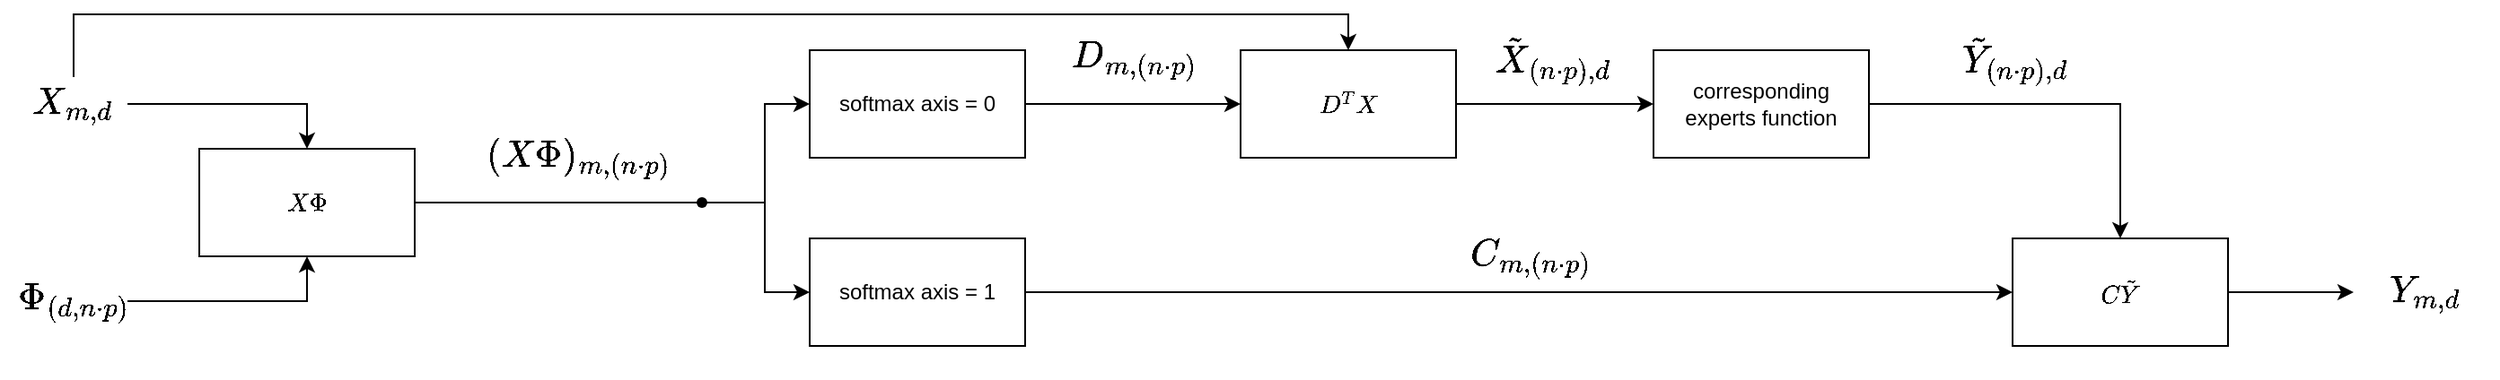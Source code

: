 <mxfile version="21.8.2" type="github">
  <diagram name="Softmax" id="tddsFZ-3C3aTXbf9H74S">
    <mxGraphModel dx="1227" dy="865" grid="1" gridSize="10" guides="1" tooltips="1" connect="1" arrows="1" fold="1" page="1" pageScale="1" pageWidth="850" pageHeight="1100" math="1" shadow="0">
      <root>
        <mxCell id="0" />
        <mxCell id="1" parent="0" />
        <mxCell id="ASZ83e0_36sV30uSRY-u-6" style="edgeStyle=orthogonalEdgeStyle;rounded=0;orthogonalLoop=1;jettySize=auto;html=1;fontFamily=Helvetica;fontSize=18;fontColor=default;entryX=0.327;entryY=0.488;entryDx=0;entryDy=0;entryPerimeter=0;endArrow=none;endFill=0;" edge="1" parent="1" source="ASZ83e0_36sV30uSRY-u-1" target="ASZ83e0_36sV30uSRY-u-10">
          <mxGeometry relative="1" as="geometry">
            <mxPoint x="460" y="330" as="targetPoint" />
          </mxGeometry>
        </mxCell>
        <mxCell id="ASZ83e0_36sV30uSRY-u-7" value="\((X\Phi)_{m,(n\cdot p)}\)" style="edgeLabel;html=1;align=center;verticalAlign=middle;resizable=0;points=[];fontSize=18;fontFamily=Helvetica;fontColor=default;" vertex="1" connectable="0" parent="ASZ83e0_36sV30uSRY-u-6">
          <mxGeometry x="-0.184" y="2" relative="1" as="geometry">
            <mxPoint x="25" y="-23" as="offset" />
          </mxGeometry>
        </mxCell>
        <mxCell id="ASZ83e0_36sV30uSRY-u-1" value="\(X\Phi\)" style="rounded=0;whiteSpace=wrap;html=1;" vertex="1" parent="1">
          <mxGeometry x="200" y="300" width="120" height="60" as="geometry" />
        </mxCell>
        <mxCell id="ASZ83e0_36sV30uSRY-u-3" style="edgeStyle=orthogonalEdgeStyle;rounded=0;orthogonalLoop=1;jettySize=auto;html=1;fontFamily=Helvetica;fontSize=18;fontColor=default;entryX=0.5;entryY=0;entryDx=0;entryDy=0;" edge="1" parent="1" source="ASZ83e0_36sV30uSRY-u-2" target="ASZ83e0_36sV30uSRY-u-1">
          <mxGeometry relative="1" as="geometry">
            <mxPoint x="180" y="290" as="targetPoint" />
          </mxGeometry>
        </mxCell>
        <mxCell id="ASZ83e0_36sV30uSRY-u-16" style="edgeStyle=orthogonalEdgeStyle;rounded=0;orthogonalLoop=1;jettySize=auto;html=1;entryX=0.5;entryY=0;entryDx=0;entryDy=0;fontFamily=Helvetica;fontSize=18;fontColor=default;" edge="1" parent="1" source="ASZ83e0_36sV30uSRY-u-2" target="ASZ83e0_36sV30uSRY-u-13">
          <mxGeometry relative="1" as="geometry">
            <Array as="points">
              <mxPoint x="130" y="225" />
              <mxPoint x="840" y="225" />
            </Array>
          </mxGeometry>
        </mxCell>
        <mxCell id="ASZ83e0_36sV30uSRY-u-2" value="\(X_{m,d}\)" style="text;html=1;strokeColor=none;fillColor=none;align=center;verticalAlign=middle;whiteSpace=wrap;rounded=0;fontSize=18;" vertex="1" parent="1">
          <mxGeometry x="100" y="260" width="60" height="30" as="geometry" />
        </mxCell>
        <mxCell id="ASZ83e0_36sV30uSRY-u-5" style="edgeStyle=orthogonalEdgeStyle;rounded=0;orthogonalLoop=1;jettySize=auto;html=1;entryX=0.5;entryY=1;entryDx=0;entryDy=0;fontFamily=Helvetica;fontSize=18;fontColor=default;" edge="1" parent="1" source="ASZ83e0_36sV30uSRY-u-4" target="ASZ83e0_36sV30uSRY-u-1">
          <mxGeometry relative="1" as="geometry" />
        </mxCell>
        <mxCell id="ASZ83e0_36sV30uSRY-u-4" value="\(\Phi_{(d,&lt;br&gt;n\cdot p)}\)" style="text;html=1;strokeColor=none;fillColor=none;align=center;verticalAlign=middle;whiteSpace=wrap;rounded=0;fontSize=18;" vertex="1" parent="1">
          <mxGeometry x="100" y="370" width="60" height="30" as="geometry" />
        </mxCell>
        <mxCell id="ASZ83e0_36sV30uSRY-u-14" style="edgeStyle=orthogonalEdgeStyle;rounded=0;orthogonalLoop=1;jettySize=auto;html=1;entryX=0;entryY=0.5;entryDx=0;entryDy=0;fontFamily=Helvetica;fontSize=18;fontColor=default;" edge="1" parent="1" source="ASZ83e0_36sV30uSRY-u-8" target="ASZ83e0_36sV30uSRY-u-13">
          <mxGeometry relative="1" as="geometry" />
        </mxCell>
        <mxCell id="ASZ83e0_36sV30uSRY-u-15" value="\(D_{m,(n\cdot p)}\)" style="edgeLabel;html=1;align=center;verticalAlign=middle;resizable=0;points=[];fontSize=18;fontFamily=Helvetica;fontColor=default;" vertex="1" connectable="0" parent="ASZ83e0_36sV30uSRY-u-14">
          <mxGeometry x="0.283" y="1" relative="1" as="geometry">
            <mxPoint x="-17" y="-24" as="offset" />
          </mxGeometry>
        </mxCell>
        <mxCell id="ASZ83e0_36sV30uSRY-u-8" value="softmax axis = 0" style="rounded=0;whiteSpace=wrap;html=1;" vertex="1" parent="1">
          <mxGeometry x="540" y="245" width="120" height="60" as="geometry" />
        </mxCell>
        <mxCell id="ASZ83e0_36sV30uSRY-u-22" style="edgeStyle=orthogonalEdgeStyle;rounded=0;orthogonalLoop=1;jettySize=auto;html=1;entryX=0;entryY=0.5;entryDx=0;entryDy=0;fontFamily=Helvetica;fontSize=18;fontColor=default;" edge="1" parent="1" source="ASZ83e0_36sV30uSRY-u-9" target="ASZ83e0_36sV30uSRY-u-21">
          <mxGeometry relative="1" as="geometry" />
        </mxCell>
        <mxCell id="ASZ83e0_36sV30uSRY-u-23" value="\(C_{m,(n\cdot p)}\)" style="edgeLabel;html=1;align=center;verticalAlign=middle;resizable=0;points=[];fontSize=18;fontFamily=Helvetica;fontColor=default;" vertex="1" connectable="0" parent="ASZ83e0_36sV30uSRY-u-22">
          <mxGeometry x="0.045" y="-1" relative="1" as="geometry">
            <mxPoint x="-7" y="-21" as="offset" />
          </mxGeometry>
        </mxCell>
        <mxCell id="ASZ83e0_36sV30uSRY-u-9" value="softmax axis = 1" style="rounded=0;whiteSpace=wrap;html=1;" vertex="1" parent="1">
          <mxGeometry x="540" y="350" width="120" height="60" as="geometry" />
        </mxCell>
        <mxCell id="ASZ83e0_36sV30uSRY-u-11" style="edgeStyle=orthogonalEdgeStyle;rounded=0;orthogonalLoop=1;jettySize=auto;html=1;entryX=0;entryY=0.5;entryDx=0;entryDy=0;fontFamily=Helvetica;fontSize=18;fontColor=default;" edge="1" parent="1" source="ASZ83e0_36sV30uSRY-u-10" target="ASZ83e0_36sV30uSRY-u-8">
          <mxGeometry relative="1" as="geometry" />
        </mxCell>
        <mxCell id="ASZ83e0_36sV30uSRY-u-12" style="edgeStyle=orthogonalEdgeStyle;rounded=0;orthogonalLoop=1;jettySize=auto;html=1;entryX=0;entryY=0.5;entryDx=0;entryDy=0;fontFamily=Helvetica;fontSize=18;fontColor=default;" edge="1" parent="1" source="ASZ83e0_36sV30uSRY-u-10" target="ASZ83e0_36sV30uSRY-u-9">
          <mxGeometry relative="1" as="geometry" />
        </mxCell>
        <mxCell id="ASZ83e0_36sV30uSRY-u-10" value="" style="shape=waypoint;sketch=0;fillStyle=solid;size=6;pointerEvents=1;points=[];fillColor=none;resizable=0;rotatable=0;perimeter=centerPerimeter;snapToPoint=1;rounded=0;align=center;verticalAlign=middle;fontFamily=Helvetica;fontSize=18;fontColor=default;html=1;" vertex="1" parent="1">
          <mxGeometry x="470" y="320" width="20" height="20" as="geometry" />
        </mxCell>
        <mxCell id="ASZ83e0_36sV30uSRY-u-18" style="edgeStyle=orthogonalEdgeStyle;rounded=0;orthogonalLoop=1;jettySize=auto;html=1;entryX=0;entryY=0.5;entryDx=0;entryDy=0;fontFamily=Helvetica;fontSize=18;fontColor=default;" edge="1" parent="1" source="ASZ83e0_36sV30uSRY-u-13" target="ASZ83e0_36sV30uSRY-u-17">
          <mxGeometry relative="1" as="geometry" />
        </mxCell>
        <mxCell id="ASZ83e0_36sV30uSRY-u-19" value="\( \tilde{X}_{(n\cdot p),d}\)" style="edgeLabel;html=1;align=center;verticalAlign=middle;resizable=0;points=[];fontSize=18;fontFamily=Helvetica;fontColor=default;" vertex="1" connectable="0" parent="ASZ83e0_36sV30uSRY-u-18">
          <mxGeometry x="-0.019" relative="1" as="geometry">
            <mxPoint y="-25" as="offset" />
          </mxGeometry>
        </mxCell>
        <mxCell id="ASZ83e0_36sV30uSRY-u-13" value="\(D^TX\)" style="rounded=0;whiteSpace=wrap;html=1;" vertex="1" parent="1">
          <mxGeometry x="780" y="245" width="120" height="60" as="geometry" />
        </mxCell>
        <mxCell id="ASZ83e0_36sV30uSRY-u-20" style="edgeStyle=orthogonalEdgeStyle;rounded=0;orthogonalLoop=1;jettySize=auto;html=1;fontFamily=Helvetica;fontSize=18;fontColor=default;entryX=0.5;entryY=0;entryDx=0;entryDy=0;" edge="1" parent="1" source="ASZ83e0_36sV30uSRY-u-17" target="ASZ83e0_36sV30uSRY-u-21">
          <mxGeometry relative="1" as="geometry">
            <mxPoint x="1250" y="275.0" as="targetPoint" />
          </mxGeometry>
        </mxCell>
        <mxCell id="ASZ83e0_36sV30uSRY-u-24" value="\( \tilde{Y}_{(n\cdot p),d}\)" style="edgeLabel;html=1;align=center;verticalAlign=middle;resizable=0;points=[];fontSize=18;fontFamily=Helvetica;fontColor=default;" vertex="1" connectable="0" parent="ASZ83e0_36sV30uSRY-u-20">
          <mxGeometry x="-0.074" y="1" relative="1" as="geometry">
            <mxPoint x="-19" y="-24" as="offset" />
          </mxGeometry>
        </mxCell>
        <mxCell id="ASZ83e0_36sV30uSRY-u-17" value="corresponding experts function" style="rounded=0;whiteSpace=wrap;html=1;" vertex="1" parent="1">
          <mxGeometry x="1010" y="245" width="120" height="60" as="geometry" />
        </mxCell>
        <mxCell id="ASZ83e0_36sV30uSRY-u-25" style="edgeStyle=orthogonalEdgeStyle;rounded=0;orthogonalLoop=1;jettySize=auto;html=1;fontFamily=Helvetica;fontSize=18;fontColor=default;" edge="1" parent="1" source="ASZ83e0_36sV30uSRY-u-21">
          <mxGeometry relative="1" as="geometry">
            <mxPoint x="1400" y="380" as="targetPoint" />
          </mxGeometry>
        </mxCell>
        <mxCell id="ASZ83e0_36sV30uSRY-u-21" value="\(C\tilde{Y}\)" style="rounded=0;whiteSpace=wrap;html=1;" vertex="1" parent="1">
          <mxGeometry x="1210" y="350" width="120" height="60" as="geometry" />
        </mxCell>
        <mxCell id="ASZ83e0_36sV30uSRY-u-26" value="\(Y_{m,d}\)" style="text;html=1;strokeColor=none;fillColor=none;align=center;verticalAlign=middle;whiteSpace=wrap;rounded=0;fontSize=18;" vertex="1" parent="1">
          <mxGeometry x="1410" y="365" width="60" height="30" as="geometry" />
        </mxCell>
      </root>
    </mxGraphModel>
  </diagram>
</mxfile>
